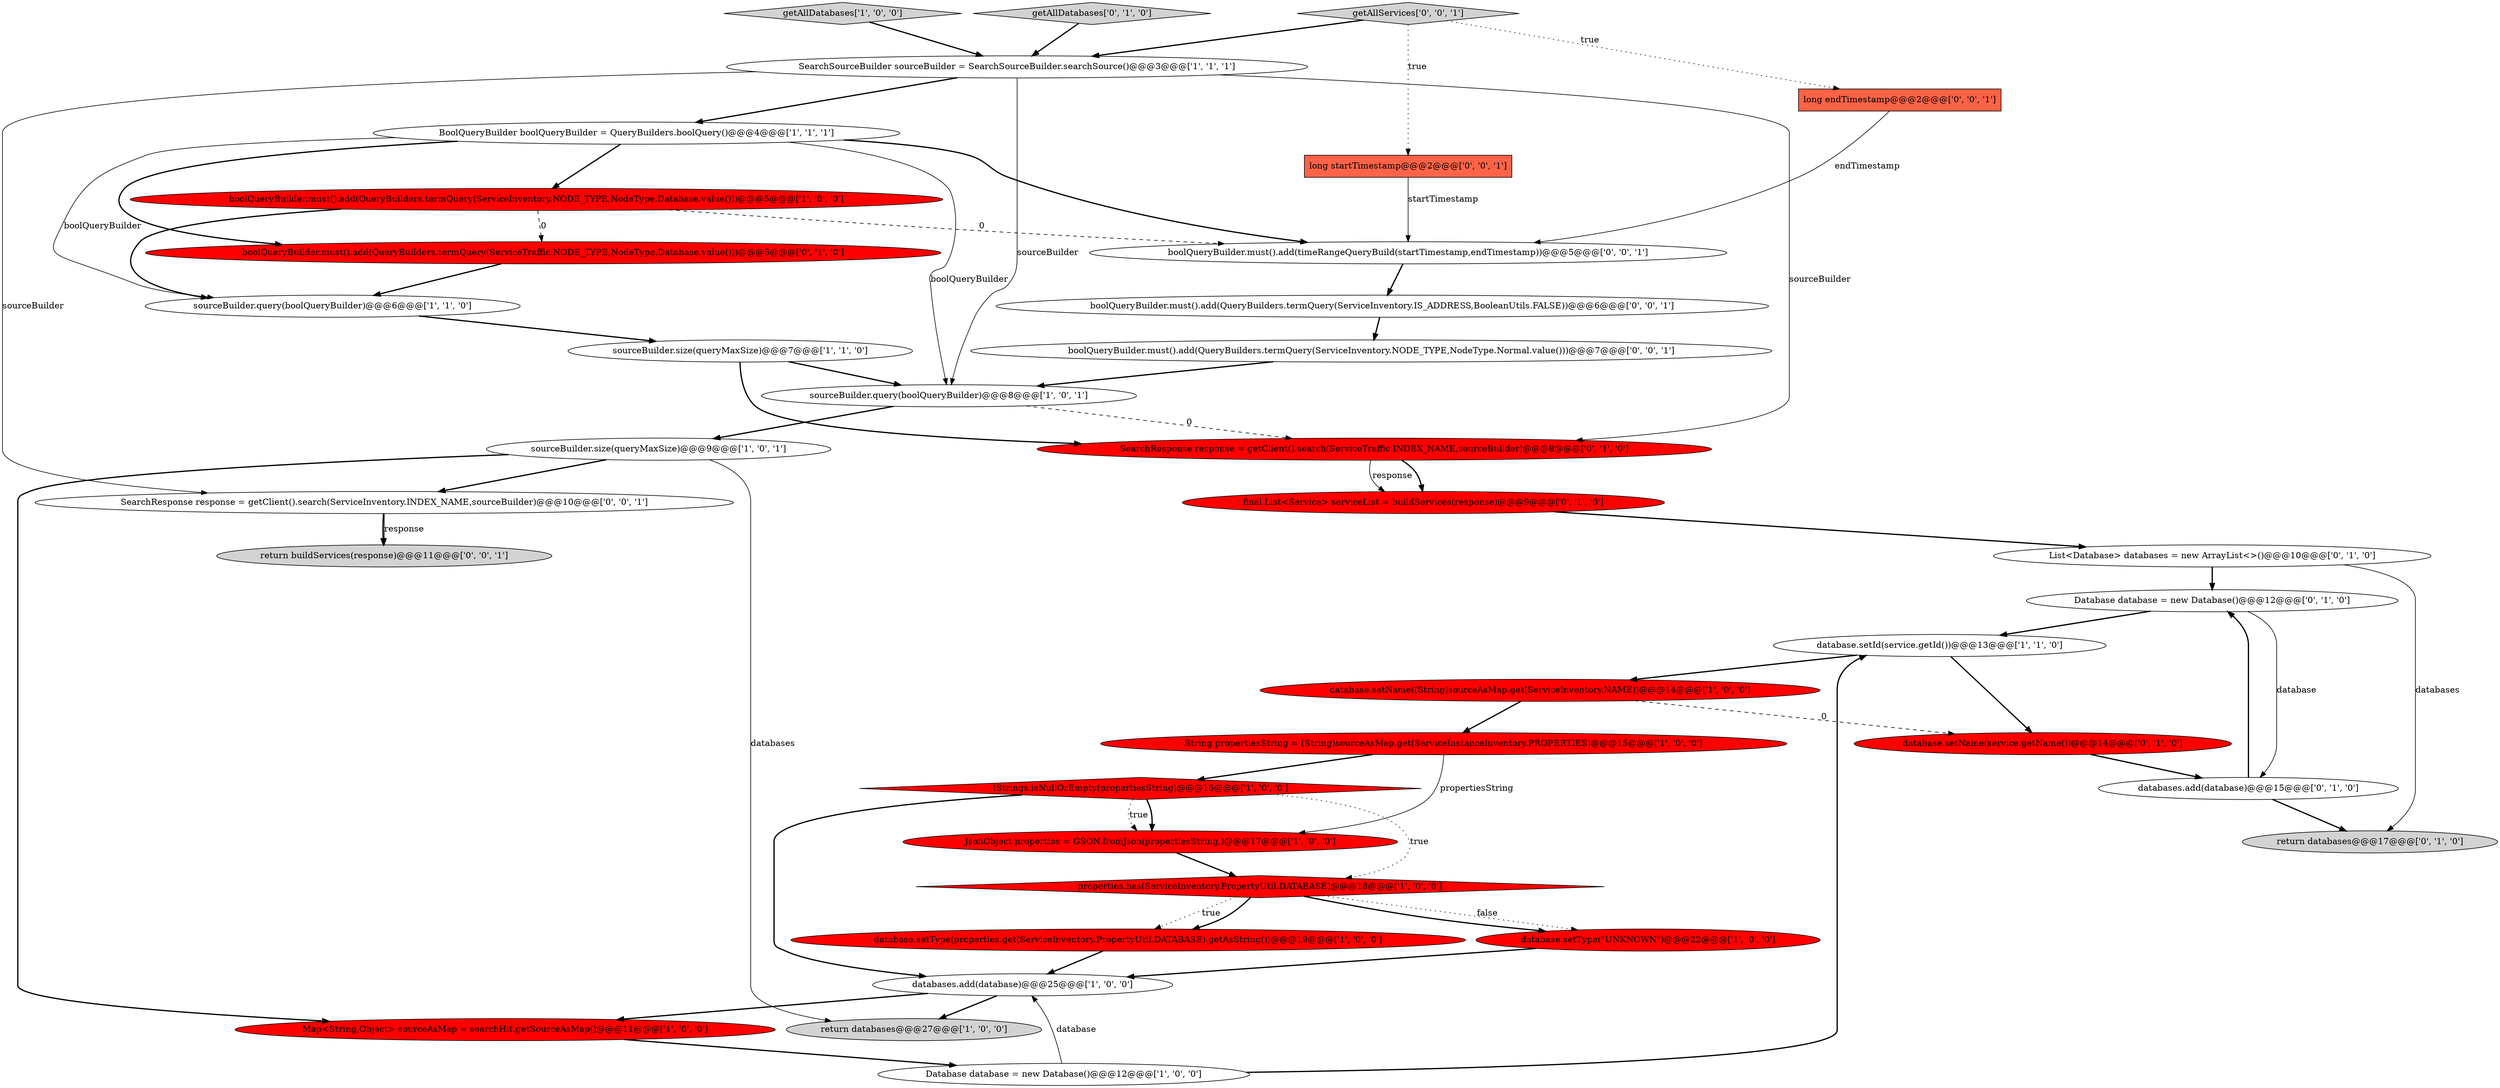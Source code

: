 digraph {
3 [style = filled, label = "SearchSourceBuilder sourceBuilder = SearchSourceBuilder.searchSource()@@@3@@@['1', '1', '1']", fillcolor = white, shape = ellipse image = "AAA0AAABBB1BBB"];
12 [style = filled, label = "sourceBuilder.size(queryMaxSize)@@@9@@@['1', '0', '1']", fillcolor = white, shape = ellipse image = "AAA0AAABBB1BBB"];
34 [style = filled, label = "return buildServices(response)@@@11@@@['0', '0', '1']", fillcolor = lightgray, shape = ellipse image = "AAA0AAABBB3BBB"];
33 [style = filled, label = "boolQueryBuilder.must().add(QueryBuilders.termQuery(ServiceInventory.IS_ADDRESS,BooleanUtils.FALSE))@@@6@@@['0', '0', '1']", fillcolor = white, shape = ellipse image = "AAA0AAABBB3BBB"];
28 [style = filled, label = "Database database = new Database()@@@12@@@['0', '1', '0']", fillcolor = white, shape = ellipse image = "AAA0AAABBB2BBB"];
21 [style = filled, label = "SearchResponse response = getClient().search(ServiceTraffic.INDEX_NAME,sourceBuilder)@@@8@@@['0', '1', '0']", fillcolor = red, shape = ellipse image = "AAA1AAABBB2BBB"];
17 [style = filled, label = "sourceBuilder.size(queryMaxSize)@@@7@@@['1', '1', '0']", fillcolor = white, shape = ellipse image = "AAA0AAABBB1BBB"];
11 [style = filled, label = "sourceBuilder.query(boolQueryBuilder)@@@6@@@['1', '1', '0']", fillcolor = white, shape = ellipse image = "AAA0AAABBB1BBB"];
23 [style = filled, label = "databases.add(database)@@@15@@@['0', '1', '0']", fillcolor = white, shape = ellipse image = "AAA0AAABBB2BBB"];
32 [style = filled, label = "long endTimestamp@@@2@@@['0', '0', '1']", fillcolor = tomato, shape = box image = "AAA0AAABBB3BBB"];
7 [style = filled, label = "database.setName((String)sourceAsMap.get(ServiceInventory.NAME))@@@14@@@['1', '0', '0']", fillcolor = red, shape = ellipse image = "AAA1AAABBB1BBB"];
0 [style = filled, label = "database.setType(properties.get(ServiceInventory.PropertyUtil.DATABASE).getAsString())@@@19@@@['1', '0', '0']", fillcolor = red, shape = ellipse image = "AAA1AAABBB1BBB"];
1 [style = filled, label = "Map<String,Object> sourceAsMap = searchHit.getSourceAsMap()@@@11@@@['1', '0', '0']", fillcolor = red, shape = ellipse image = "AAA1AAABBB1BBB"];
20 [style = filled, label = "database.setName(service.getName())@@@14@@@['0', '1', '0']", fillcolor = red, shape = ellipse image = "AAA1AAABBB2BBB"];
27 [style = filled, label = "List<Database> databases = new ArrayList<>()@@@10@@@['0', '1', '0']", fillcolor = white, shape = ellipse image = "AAA0AAABBB2BBB"];
14 [style = filled, label = "!Strings.isNullOrEmpty(propertiesString)@@@16@@@['1', '0', '0']", fillcolor = red, shape = diamond image = "AAA1AAABBB1BBB"];
18 [style = filled, label = "database.setType(\"UNKNOWN\")@@@22@@@['1', '0', '0']", fillcolor = red, shape = ellipse image = "AAA1AAABBB1BBB"];
31 [style = filled, label = "getAllServices['0', '0', '1']", fillcolor = lightgray, shape = diamond image = "AAA0AAABBB3BBB"];
35 [style = filled, label = "long startTimestamp@@@2@@@['0', '0', '1']", fillcolor = tomato, shape = box image = "AAA0AAABBB3BBB"];
8 [style = filled, label = "BoolQueryBuilder boolQueryBuilder = QueryBuilders.boolQuery()@@@4@@@['1', '1', '1']", fillcolor = white, shape = ellipse image = "AAA0AAABBB1BBB"];
4 [style = filled, label = "String propertiesString = (String)sourceAsMap.get(ServiceInstanceInventory.PROPERTIES)@@@15@@@['1', '0', '0']", fillcolor = red, shape = ellipse image = "AAA1AAABBB1BBB"];
19 [style = filled, label = "databases.add(database)@@@25@@@['1', '0', '0']", fillcolor = white, shape = ellipse image = "AAA0AAABBB1BBB"];
36 [style = filled, label = "boolQueryBuilder.must().add(timeRangeQueryBuild(startTimestamp,endTimestamp))@@@5@@@['0', '0', '1']", fillcolor = white, shape = ellipse image = "AAA0AAABBB3BBB"];
15 [style = filled, label = "return databases@@@27@@@['1', '0', '0']", fillcolor = lightgray, shape = ellipse image = "AAA0AAABBB1BBB"];
5 [style = filled, label = "getAllDatabases['1', '0', '0']", fillcolor = lightgray, shape = diamond image = "AAA0AAABBB1BBB"];
22 [style = filled, label = "boolQueryBuilder.must().add(QueryBuilders.termQuery(ServiceTraffic.NODE_TYPE,NodeType.Database.value()))@@@5@@@['0', '1', '0']", fillcolor = red, shape = ellipse image = "AAA1AAABBB2BBB"];
10 [style = filled, label = "JsonObject properties = GSON.fromJson(propertiesString,)@@@17@@@['1', '0', '0']", fillcolor = red, shape = ellipse image = "AAA1AAABBB1BBB"];
29 [style = filled, label = "boolQueryBuilder.must().add(QueryBuilders.termQuery(ServiceInventory.NODE_TYPE,NodeType.Normal.value()))@@@7@@@['0', '0', '1']", fillcolor = white, shape = ellipse image = "AAA0AAABBB3BBB"];
16 [style = filled, label = "boolQueryBuilder.must().add(QueryBuilders.termQuery(ServiceInventory.NODE_TYPE,NodeType.Database.value()))@@@5@@@['1', '0', '0']", fillcolor = red, shape = ellipse image = "AAA1AAABBB1BBB"];
24 [style = filled, label = "return databases@@@17@@@['0', '1', '0']", fillcolor = lightgray, shape = ellipse image = "AAA0AAABBB2BBB"];
9 [style = filled, label = "sourceBuilder.query(boolQueryBuilder)@@@8@@@['1', '0', '1']", fillcolor = white, shape = ellipse image = "AAA0AAABBB1BBB"];
13 [style = filled, label = "properties.has(ServiceInventory.PropertyUtil.DATABASE)@@@18@@@['1', '0', '0']", fillcolor = red, shape = diamond image = "AAA1AAABBB1BBB"];
30 [style = filled, label = "SearchResponse response = getClient().search(ServiceInventory.INDEX_NAME,sourceBuilder)@@@10@@@['0', '0', '1']", fillcolor = white, shape = ellipse image = "AAA0AAABBB3BBB"];
6 [style = filled, label = "Database database = new Database()@@@12@@@['1', '0', '0']", fillcolor = white, shape = ellipse image = "AAA0AAABBB1BBB"];
25 [style = filled, label = "final List<Service> serviceList = buildServices(response)@@@9@@@['0', '1', '0']", fillcolor = red, shape = ellipse image = "AAA1AAABBB2BBB"];
26 [style = filled, label = "getAllDatabases['0', '1', '0']", fillcolor = lightgray, shape = diamond image = "AAA0AAABBB2BBB"];
2 [style = filled, label = "database.setId(service.getId())@@@13@@@['1', '1', '0']", fillcolor = white, shape = ellipse image = "AAA0AAABBB1BBB"];
5->3 [style = bold, label=""];
35->36 [style = solid, label="startTimestamp"];
8->16 [style = bold, label=""];
3->21 [style = solid, label="sourceBuilder"];
16->22 [style = dashed, label="0"];
4->14 [style = bold, label=""];
2->20 [style = bold, label=""];
16->11 [style = bold, label=""];
31->35 [style = dotted, label="true"];
0->19 [style = bold, label=""];
26->3 [style = bold, label=""];
28->23 [style = solid, label="database"];
17->9 [style = bold, label=""];
27->28 [style = bold, label=""];
29->9 [style = bold, label=""];
3->30 [style = solid, label="sourceBuilder"];
18->19 [style = bold, label=""];
30->34 [style = solid, label="response"];
14->10 [style = bold, label=""];
4->10 [style = solid, label="propertiesString"];
7->20 [style = dashed, label="0"];
14->19 [style = bold, label=""];
12->30 [style = bold, label=""];
30->34 [style = bold, label=""];
8->9 [style = solid, label="boolQueryBuilder"];
13->18 [style = dotted, label="false"];
7->4 [style = bold, label=""];
21->25 [style = bold, label=""];
12->1 [style = bold, label=""];
36->33 [style = bold, label=""];
14->10 [style = dotted, label="true"];
14->13 [style = dotted, label="true"];
8->22 [style = bold, label=""];
31->32 [style = dotted, label="true"];
6->2 [style = bold, label=""];
33->29 [style = bold, label=""];
23->28 [style = bold, label=""];
25->27 [style = bold, label=""];
28->2 [style = bold, label=""];
19->1 [style = bold, label=""];
8->11 [style = solid, label="boolQueryBuilder"];
23->24 [style = bold, label=""];
8->36 [style = bold, label=""];
1->6 [style = bold, label=""];
3->9 [style = solid, label="sourceBuilder"];
20->23 [style = bold, label=""];
10->13 [style = bold, label=""];
32->36 [style = solid, label="endTimestamp"];
13->0 [style = dotted, label="true"];
9->21 [style = dashed, label="0"];
3->8 [style = bold, label=""];
16->36 [style = dashed, label="0"];
6->19 [style = solid, label="database"];
11->17 [style = bold, label=""];
9->12 [style = bold, label=""];
2->7 [style = bold, label=""];
21->25 [style = solid, label="response"];
19->15 [style = bold, label=""];
31->3 [style = bold, label=""];
27->24 [style = solid, label="databases"];
17->21 [style = bold, label=""];
22->11 [style = bold, label=""];
12->15 [style = solid, label="databases"];
13->18 [style = bold, label=""];
13->0 [style = bold, label=""];
}

